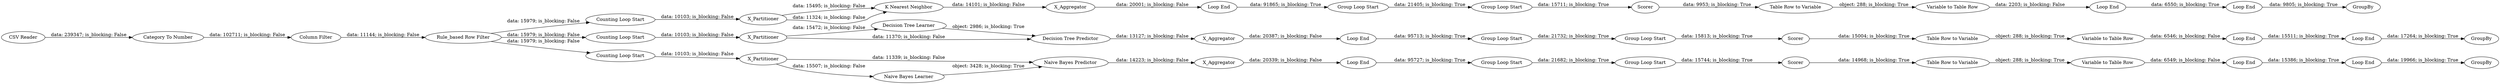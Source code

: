 digraph {
	"-7546480061034157393_42" [label="Rule_based Row Filter"]
	"-7546480061034157393_1" [label="CSV Reader"]
	"-7546480061034157393_13" [label=X_Aggregator]
	"-7546480061034157393_24" [label="Group Loop Start"]
	"-7546480061034157393_32" [label="Variable to Table Row"]
	"-7546480061034157393_25" [label=Scorer]
	"-7546480061034157393_43" [label="Loop End"]
	"-7546480061034157393_11" [label="Naive Bayes Predictor"]
	"-7546480061034157393_21" [label="Group Loop Start"]
	"-7546480061034157393_20" [label="Group Loop Start"]
	"-7546480061034157393_6" [label=X_Partitioner]
	"-7546480061034157393_18" [label="Loop End"]
	"-7546480061034157393_10" [label="K Nearest Neighbor"]
	"-7546480061034157393_45" [label="Loop End"]
	"-7546480061034157393_37" [label=GroupBy]
	"-7546480061034157393_17" [label="Loop End"]
	"-7546480061034157393_4" [label="Counting Loop Start"]
	"-7546480061034157393_41" [label="Column Filter"]
	"-7546480061034157393_15" [label=X_Aggregator]
	"-7546480061034157393_5" [label=X_Partitioner]
	"-7546480061034157393_14" [label=X_Aggregator]
	"-7546480061034157393_8" [label="Decision Tree Learner"]
	"-7546480061034157393_29" [label="Table Row to Variable"]
	"-7546480061034157393_35" [label="Loop End"]
	"-7546480061034157393_33" [label="Variable to Table Row"]
	"-7546480061034157393_40" [label="Category To Number"]
	"-7546480061034157393_34" [label="Loop End"]
	"-7546480061034157393_19" [label="Group Loop Start"]
	"-7546480061034157393_39" [label=GroupBy]
	"-7546480061034157393_31" [label="Variable to Table Row"]
	"-7546480061034157393_12" [label="Decision Tree Predictor"]
	"-7546480061034157393_23" [label="Group Loop Start"]
	"-7546480061034157393_38" [label=GroupBy]
	"-7546480061034157393_2" [label="Counting Loop Start"]
	"-7546480061034157393_22" [label="Group Loop Start"]
	"-7546480061034157393_16" [label="Loop End"]
	"-7546480061034157393_26" [label=Scorer]
	"-7546480061034157393_27" [label=Scorer]
	"-7546480061034157393_30" [label="Table Row to Variable"]
	"-7546480061034157393_9" [label="Naive Bayes Learner"]
	"-7546480061034157393_7" [label=X_Partitioner]
	"-7546480061034157393_36" [label="Loop End"]
	"-7546480061034157393_44" [label="Loop End"]
	"-7546480061034157393_28" [label="Table Row to Variable"]
	"-7546480061034157393_3" [label="Counting Loop Start"]
	"-7546480061034157393_33" -> "-7546480061034157393_34" [label="data: 6546; is_blocking: False"]
	"-7546480061034157393_9" -> "-7546480061034157393_11" [label="object: 3428; is_blocking: True"]
	"-7546480061034157393_22" -> "-7546480061034157393_25" [label="data: 15813; is_blocking: True"]
	"-7546480061034157393_7" -> "-7546480061034157393_10" [label="data: 15495; is_blocking: False"]
	"-7546480061034157393_28" -> "-7546480061034157393_33" [label="object: 288; is_blocking: True"]
	"-7546480061034157393_44" -> "-7546480061034157393_38" [label="data: 19966; is_blocking: True"]
	"-7546480061034157393_8" -> "-7546480061034157393_12" [label="object: 2986; is_blocking: True"]
	"-7546480061034157393_1" -> "-7546480061034157393_40" [label="data: 239347; is_blocking: False"]
	"-7546480061034157393_24" -> "-7546480061034157393_27" [label="data: 15711; is_blocking: True"]
	"-7546480061034157393_42" -> "-7546480061034157393_3" [label="data: 15979; is_blocking: False"]
	"-7546480061034157393_23" -> "-7546480061034157393_26" [label="data: 15744; is_blocking: True"]
	"-7546480061034157393_4" -> "-7546480061034157393_7" [label="data: 10103; is_blocking: False"]
	"-7546480061034157393_16" -> "-7546480061034157393_19" [label="data: 95713; is_blocking: True"]
	"-7546480061034157393_7" -> "-7546480061034157393_10" [label="data: 11324; is_blocking: False"]
	"-7546480061034157393_43" -> "-7546480061034157393_37" [label="data: 17264; is_blocking: True"]
	"-7546480061034157393_19" -> "-7546480061034157393_22" [label="data: 21732; is_blocking: True"]
	"-7546480061034157393_42" -> "-7546480061034157393_4" [label="data: 15979; is_blocking: False"]
	"-7546480061034157393_10" -> "-7546480061034157393_15" [label="data: 14101; is_blocking: False"]
	"-7546480061034157393_27" -> "-7546480061034157393_30" [label="data: 9953; is_blocking: True"]
	"-7546480061034157393_34" -> "-7546480061034157393_43" [label="data: 15511; is_blocking: True"]
	"-7546480061034157393_12" -> "-7546480061034157393_13" [label="data: 13127; is_blocking: False"]
	"-7546480061034157393_13" -> "-7546480061034157393_16" [label="data: 20387; is_blocking: False"]
	"-7546480061034157393_36" -> "-7546480061034157393_45" [label="data: 6550; is_blocking: True"]
	"-7546480061034157393_26" -> "-7546480061034157393_29" [label="data: 14968; is_blocking: True"]
	"-7546480061034157393_30" -> "-7546480061034157393_31" [label="object: 288; is_blocking: True"]
	"-7546480061034157393_35" -> "-7546480061034157393_44" [label="data: 15386; is_blocking: True"]
	"-7546480061034157393_32" -> "-7546480061034157393_35" [label="data: 6549; is_blocking: False"]
	"-7546480061034157393_15" -> "-7546480061034157393_18" [label="data: 20001; is_blocking: False"]
	"-7546480061034157393_2" -> "-7546480061034157393_5" [label="data: 10103; is_blocking: False"]
	"-7546480061034157393_6" -> "-7546480061034157393_11" [label="data: 11339; is_blocking: False"]
	"-7546480061034157393_21" -> "-7546480061034157393_24" [label="data: 21405; is_blocking: True"]
	"-7546480061034157393_6" -> "-7546480061034157393_9" [label="data: 15507; is_blocking: False"]
	"-7546480061034157393_25" -> "-7546480061034157393_28" [label="data: 15004; is_blocking: True"]
	"-7546480061034157393_31" -> "-7546480061034157393_36" [label="data: 2203; is_blocking: False"]
	"-7546480061034157393_42" -> "-7546480061034157393_2" [label="data: 15979; is_blocking: False"]
	"-7546480061034157393_5" -> "-7546480061034157393_12" [label="data: 11370; is_blocking: False"]
	"-7546480061034157393_20" -> "-7546480061034157393_23" [label="data: 21682; is_blocking: True"]
	"-7546480061034157393_29" -> "-7546480061034157393_32" [label="object: 288; is_blocking: True"]
	"-7546480061034157393_41" -> "-7546480061034157393_42" [label="data: 11144; is_blocking: False"]
	"-7546480061034157393_17" -> "-7546480061034157393_20" [label="data: 95727; is_blocking: True"]
	"-7546480061034157393_5" -> "-7546480061034157393_8" [label="data: 15472; is_blocking: False"]
	"-7546480061034157393_45" -> "-7546480061034157393_39" [label="data: 9805; is_blocking: True"]
	"-7546480061034157393_3" -> "-7546480061034157393_6" [label="data: 10103; is_blocking: False"]
	"-7546480061034157393_11" -> "-7546480061034157393_14" [label="data: 14223; is_blocking: False"]
	"-7546480061034157393_14" -> "-7546480061034157393_17" [label="data: 20339; is_blocking: False"]
	"-7546480061034157393_40" -> "-7546480061034157393_41" [label="data: 102711; is_blocking: False"]
	"-7546480061034157393_18" -> "-7546480061034157393_21" [label="data: 91865; is_blocking: True"]
	rankdir=LR
}
